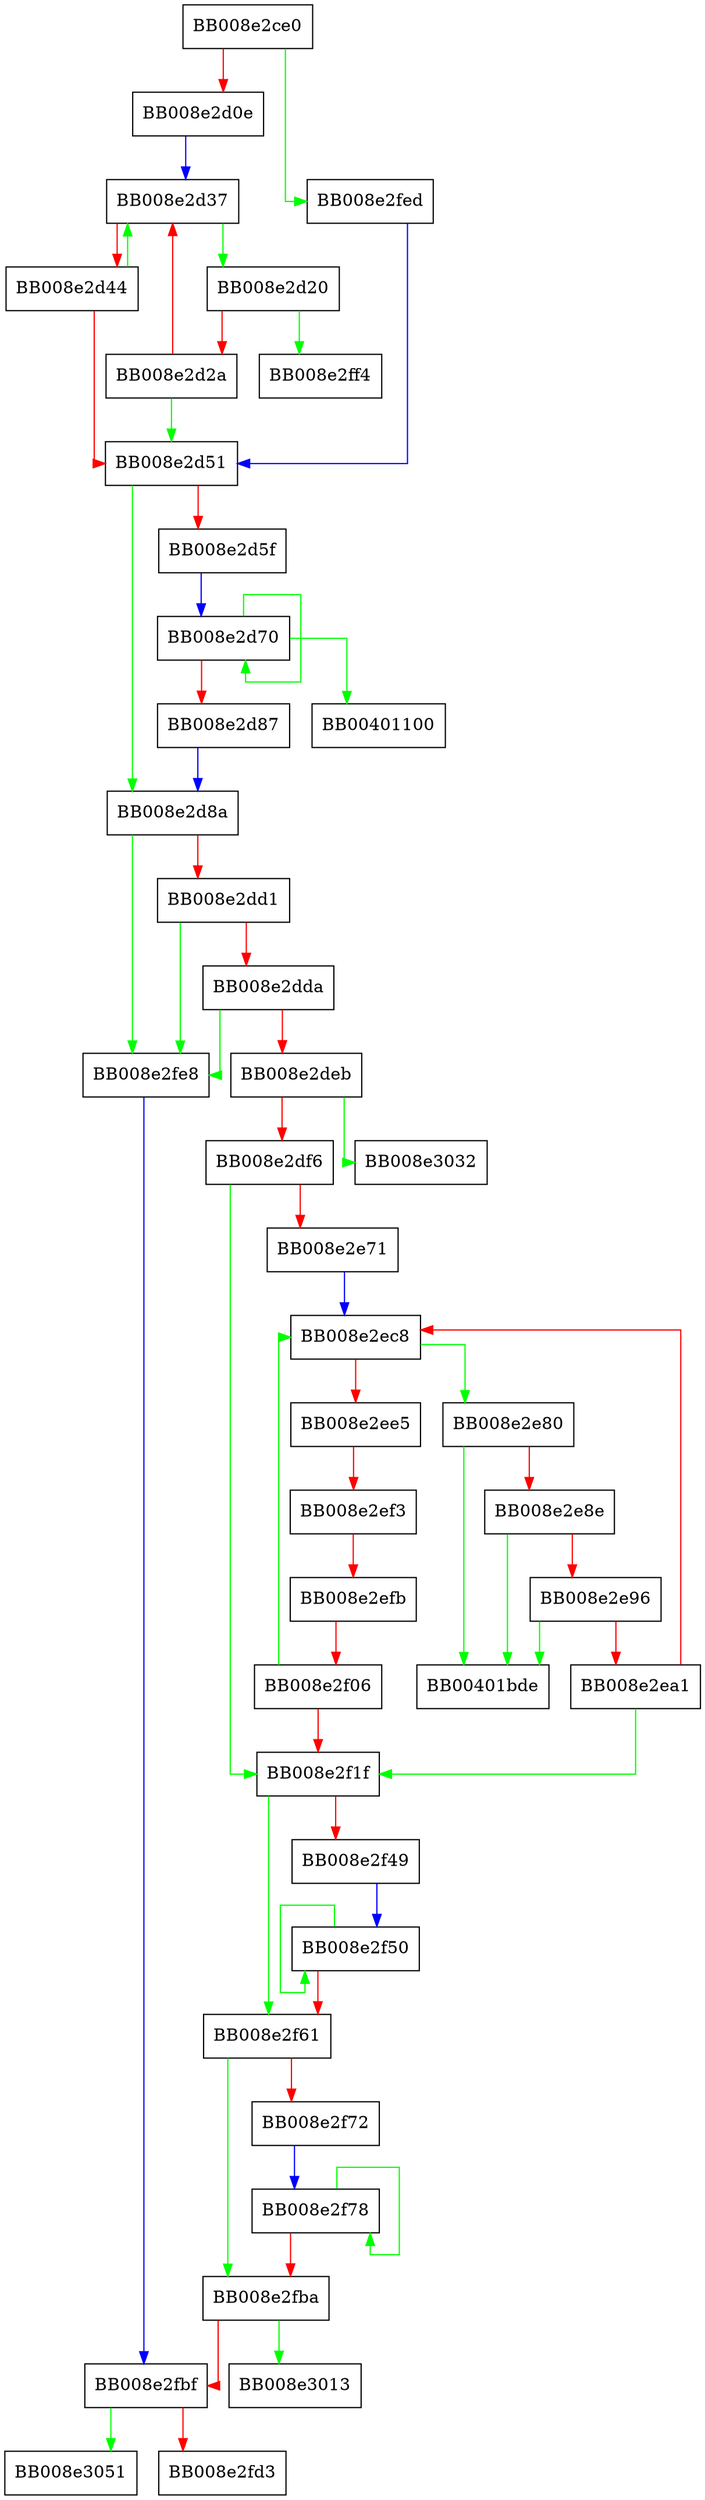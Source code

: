digraph __resolv_conf_allocate {
  node [shape="box"];
  graph [splines=ortho];
  BB008e2ce0 -> BB008e2fed [color="green"];
  BB008e2ce0 -> BB008e2d0e [color="red"];
  BB008e2d0e -> BB008e2d37 [color="blue"];
  BB008e2d20 -> BB008e2ff4 [color="green"];
  BB008e2d20 -> BB008e2d2a [color="red"];
  BB008e2d2a -> BB008e2d51 [color="green"];
  BB008e2d2a -> BB008e2d37 [color="red"];
  BB008e2d37 -> BB008e2d20 [color="green"];
  BB008e2d37 -> BB008e2d44 [color="red"];
  BB008e2d44 -> BB008e2d37 [color="green"];
  BB008e2d44 -> BB008e2d51 [color="red"];
  BB008e2d51 -> BB008e2d8a [color="green"];
  BB008e2d51 -> BB008e2d5f [color="red"];
  BB008e2d5f -> BB008e2d70 [color="blue"];
  BB008e2d70 -> BB00401100 [color="green"];
  BB008e2d70 -> BB008e2d70 [color="green"];
  BB008e2d70 -> BB008e2d87 [color="red"];
  BB008e2d87 -> BB008e2d8a [color="blue"];
  BB008e2d8a -> BB008e2fe8 [color="green"];
  BB008e2d8a -> BB008e2dd1 [color="red"];
  BB008e2dd1 -> BB008e2fe8 [color="green"];
  BB008e2dd1 -> BB008e2dda [color="red"];
  BB008e2dda -> BB008e2fe8 [color="green"];
  BB008e2dda -> BB008e2deb [color="red"];
  BB008e2deb -> BB008e3032 [color="green"];
  BB008e2deb -> BB008e2df6 [color="red"];
  BB008e2df6 -> BB008e2f1f [color="green"];
  BB008e2df6 -> BB008e2e71 [color="red"];
  BB008e2e71 -> BB008e2ec8 [color="blue"];
  BB008e2e80 -> BB00401bde [color="green"];
  BB008e2e80 -> BB008e2e8e [color="red"];
  BB008e2e8e -> BB00401bde [color="green"];
  BB008e2e8e -> BB008e2e96 [color="red"];
  BB008e2e96 -> BB00401bde [color="green"];
  BB008e2e96 -> BB008e2ea1 [color="red"];
  BB008e2ea1 -> BB008e2f1f [color="green"];
  BB008e2ea1 -> BB008e2ec8 [color="red"];
  BB008e2ec8 -> BB008e2e80 [color="green"];
  BB008e2ec8 -> BB008e2ee5 [color="red"];
  BB008e2ee5 -> BB008e2ef3 [color="red"];
  BB008e2ef3 -> BB008e2efb [color="red"];
  BB008e2efb -> BB008e2f06 [color="red"];
  BB008e2f06 -> BB008e2ec8 [color="green"];
  BB008e2f06 -> BB008e2f1f [color="red"];
  BB008e2f1f -> BB008e2f61 [color="green"];
  BB008e2f1f -> BB008e2f49 [color="red"];
  BB008e2f49 -> BB008e2f50 [color="blue"];
  BB008e2f50 -> BB008e2f50 [color="green"];
  BB008e2f50 -> BB008e2f61 [color="red"];
  BB008e2f61 -> BB008e2fba [color="green"];
  BB008e2f61 -> BB008e2f72 [color="red"];
  BB008e2f72 -> BB008e2f78 [color="blue"];
  BB008e2f78 -> BB008e2f78 [color="green"];
  BB008e2f78 -> BB008e2fba [color="red"];
  BB008e2fba -> BB008e3013 [color="green"];
  BB008e2fba -> BB008e2fbf [color="red"];
  BB008e2fbf -> BB008e3051 [color="green"];
  BB008e2fbf -> BB008e2fd3 [color="red"];
  BB008e2fe8 -> BB008e2fbf [color="blue"];
  BB008e2fed -> BB008e2d51 [color="blue"];
}